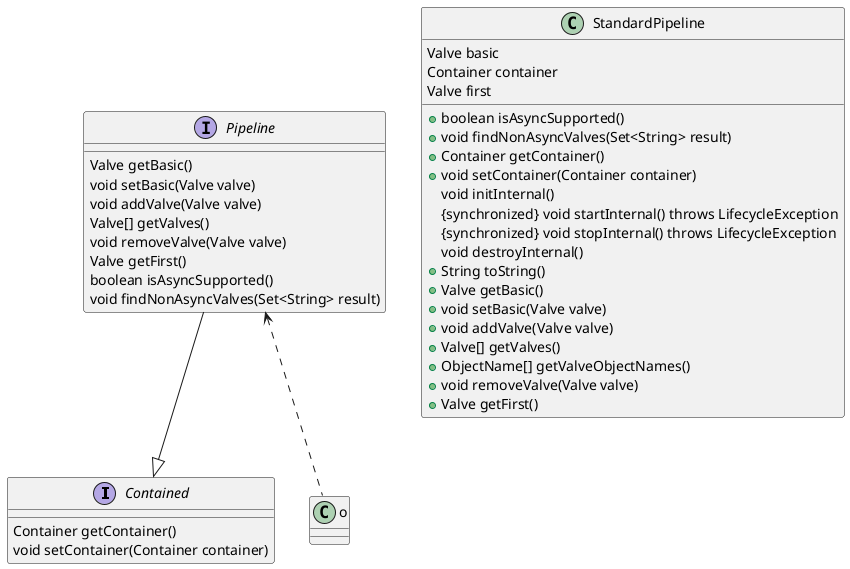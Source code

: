 @startuml

interface Contained{
   Container getContainer()
   void setContainer(Container container)
}
interface Pipeline{
   Valve getBasic()
   void setBasic(Valve valve)
   void addValve(Valve valve)
   Valve[] getValves()
   void removeValve(Valve valve)
   Valve getFirst()
   boolean isAsyncSupported()
   void findNonAsyncValves(Set<String> result)
}
class StandardPipeline{
   Valve basic
   Container container
   Valve first
 + boolean isAsyncSupported()
 + void findNonAsyncValves(Set<String> result)
 + Container getContainer()
 + void setContainer(Container container)
   void initInternal()
   {synchronized} void startInternal() throws LifecycleException
   {synchronized} void stopInternal() throws LifecycleException
   void destroyInternal()
 + String toString()
 + Valve getBasic()
 + void setBasic(Valve valve)
 + void addValve(Valve valve)
 + Valve[] getValves()
 + ObjectName[] getValveObjectNames()
 + void removeValve(Valve valve)
 + Valve getFirst()
}
Pipeline --|>Contained
Pipeline <..o

@enduml